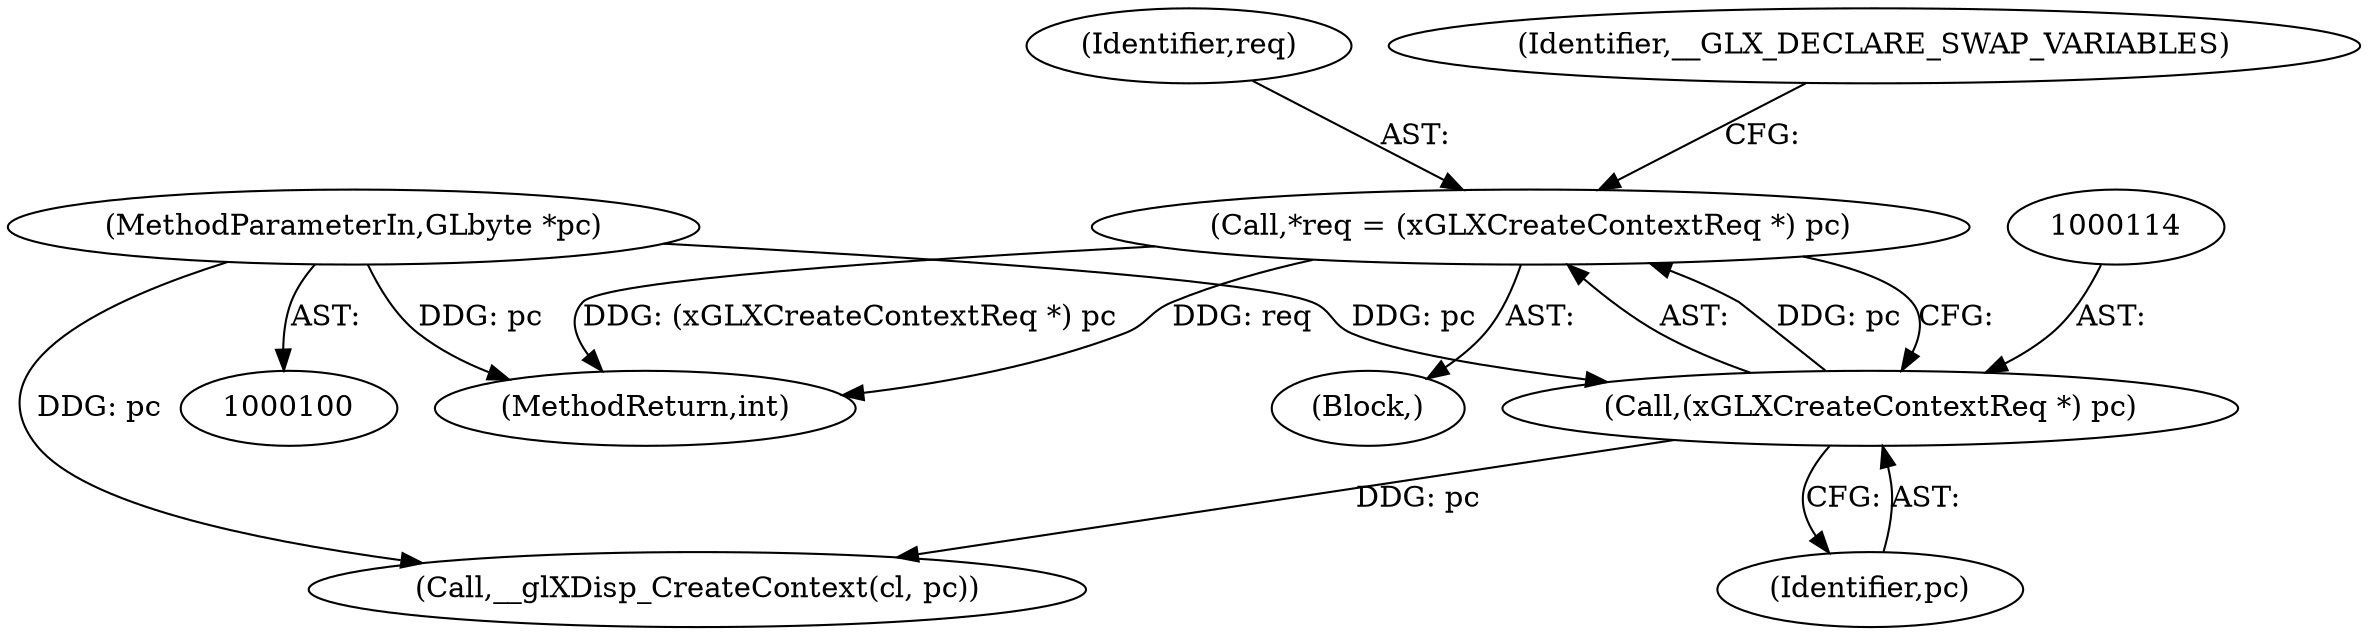 digraph "0_xserver_6c69235a9dfc52e4b4e47630ff4bab1a820eb543@pointer" {
"1000111" [label="(Call,*req = (xGLXCreateContextReq *) pc)"];
"1000113" [label="(Call,(xGLXCreateContextReq *) pc)"];
"1000102" [label="(MethodParameterIn,GLbyte *pc)"];
"1000113" [label="(Call,(xGLXCreateContextReq *) pc)"];
"1000102" [label="(MethodParameterIn,GLbyte *pc)"];
"1000138" [label="(MethodReturn,int)"];
"1000111" [label="(Call,*req = (xGLXCreateContextReq *) pc)"];
"1000135" [label="(Call,__glXDisp_CreateContext(cl, pc))"];
"1000115" [label="(Identifier,pc)"];
"1000103" [label="(Block,)"];
"1000112" [label="(Identifier,req)"];
"1000116" [label="(Identifier,__GLX_DECLARE_SWAP_VARIABLES)"];
"1000111" -> "1000103"  [label="AST: "];
"1000111" -> "1000113"  [label="CFG: "];
"1000112" -> "1000111"  [label="AST: "];
"1000113" -> "1000111"  [label="AST: "];
"1000116" -> "1000111"  [label="CFG: "];
"1000111" -> "1000138"  [label="DDG: req"];
"1000111" -> "1000138"  [label="DDG: (xGLXCreateContextReq *) pc"];
"1000113" -> "1000111"  [label="DDG: pc"];
"1000113" -> "1000115"  [label="CFG: "];
"1000114" -> "1000113"  [label="AST: "];
"1000115" -> "1000113"  [label="AST: "];
"1000102" -> "1000113"  [label="DDG: pc"];
"1000113" -> "1000135"  [label="DDG: pc"];
"1000102" -> "1000100"  [label="AST: "];
"1000102" -> "1000138"  [label="DDG: pc"];
"1000102" -> "1000135"  [label="DDG: pc"];
}
